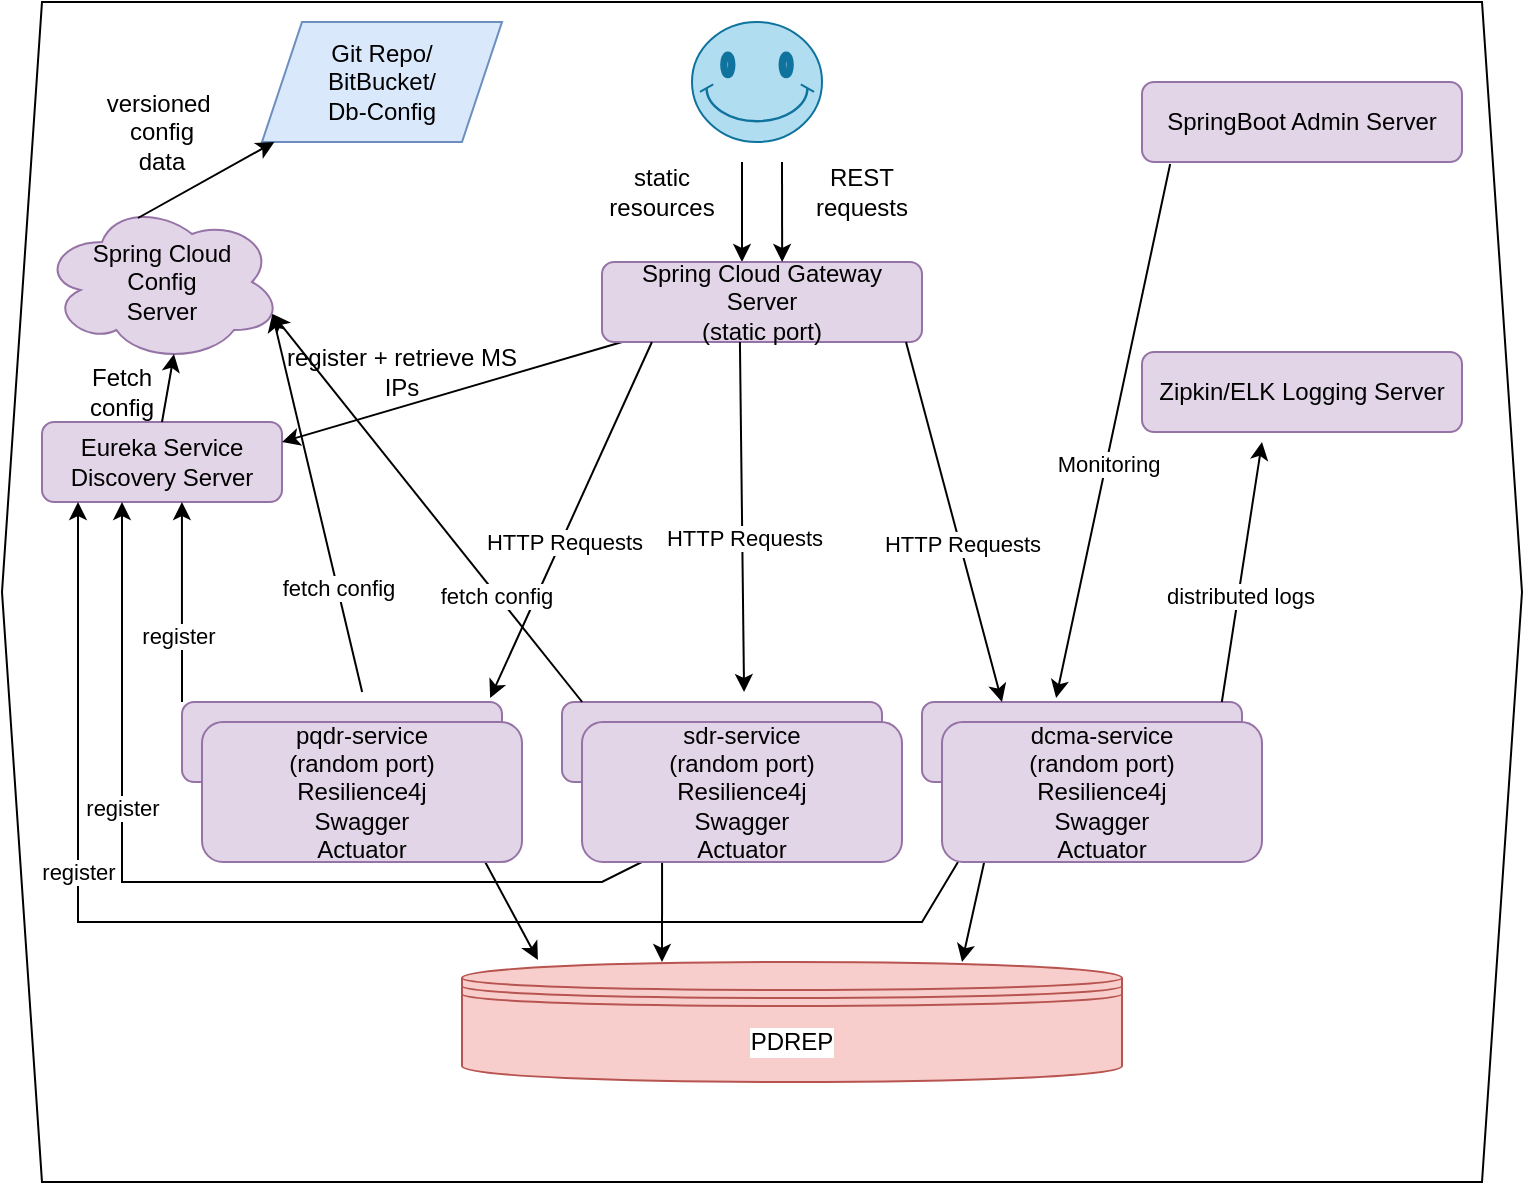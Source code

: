 <mxfile version="15.6.5" type="github"><diagram id="x2xe_Mho7kd1P7UChYdS" name="Page-1"><mxGraphModel dx="786" dy="459" grid="1" gridSize="10" guides="1" tooltips="1" connect="1" arrows="1" fold="1" page="1" pageScale="1" pageWidth="850" pageHeight="1100" math="0" shadow="0"><root><mxCell id="0"/><mxCell id="1" parent="0"/><mxCell id="3S1EtxnYneySJDFZbONI-62" value="" style="shape=hexagon;perimeter=hexagonPerimeter2;whiteSpace=wrap;html=1;fixedSize=1;labelBackgroundColor=default;fillColor=default;strokeColor=default;fontColor=default;" vertex="1" parent="1"><mxGeometry x="30" width="760" height="590" as="geometry"/></mxCell><mxCell id="3S1EtxnYneySJDFZbONI-1" value="" style="verticalLabelPosition=bottom;verticalAlign=top;html=1;shape=mxgraph.basic.smiley;fillColor=#b1ddf0;strokeColor=#10739e;fontColor=default;" vertex="1" parent="1"><mxGeometry x="375" y="10" width="65" height="60" as="geometry"/></mxCell><mxCell id="3S1EtxnYneySJDFZbONI-2" value="" style="endArrow=classic;html=1;rounded=0;fontColor=default;strokeColor=default;labelBackgroundColor=default;" edge="1" parent="1"><mxGeometry width="50" height="50" relative="1" as="geometry"><mxPoint x="400" y="80" as="sourcePoint"/><mxPoint x="400" y="130" as="targetPoint"/></mxGeometry></mxCell><mxCell id="3S1EtxnYneySJDFZbONI-3" value="static resources" style="text;html=1;strokeColor=none;fillColor=none;align=center;verticalAlign=middle;whiteSpace=wrap;rounded=0;fontColor=default;" vertex="1" parent="1"><mxGeometry x="330" y="80" width="60" height="30" as="geometry"/></mxCell><mxCell id="3S1EtxnYneySJDFZbONI-4" value="" style="endArrow=classic;html=1;rounded=0;fontColor=default;strokeColor=default;labelBackgroundColor=default;startArrow=none;" edge="1" parent="1" source="3S1EtxnYneySJDFZbONI-6"><mxGeometry width="50" height="50" relative="1" as="geometry"><mxPoint x="420" y="80" as="sourcePoint"/><mxPoint x="420" y="130" as="targetPoint"/><Array as="points"/></mxGeometry></mxCell><mxCell id="3S1EtxnYneySJDFZbONI-5" value="REST requests" style="text;html=1;strokeColor=none;fillColor=none;align=center;verticalAlign=middle;whiteSpace=wrap;rounded=0;fontColor=default;" vertex="1" parent="1"><mxGeometry x="430" y="80" width="60" height="30" as="geometry"/></mxCell><mxCell id="3S1EtxnYneySJDFZbONI-8" value="Git Repo/&lt;br&gt;BitBucket/&lt;br&gt;Db-Config&lt;br&gt;" style="shape=parallelogram;perimeter=parallelogramPerimeter;whiteSpace=wrap;html=1;fixedSize=1;strokeColor=#6c8ebf;fillColor=#dae8fc;fontColor=default;" vertex="1" parent="1"><mxGeometry x="160" y="10" width="120" height="60" as="geometry"/></mxCell><mxCell id="3S1EtxnYneySJDFZbONI-9" value="Spring Cloud&lt;br&gt;Config&lt;br&gt;Server" style="ellipse;shape=cloud;whiteSpace=wrap;html=1;strokeColor=#9673a6;fillColor=#e1d5e7;fontColor=default;" vertex="1" parent="1"><mxGeometry x="50" y="100" width="120" height="80" as="geometry"/></mxCell><mxCell id="3S1EtxnYneySJDFZbONI-10" value="" style="endArrow=classic;html=1;rounded=0;labelBackgroundColor=default;fontColor=default;strokeColor=default;exitX=0.4;exitY=0.1;exitDx=0;exitDy=0;exitPerimeter=0;" edge="1" parent="1" source="3S1EtxnYneySJDFZbONI-9" target="3S1EtxnYneySJDFZbONI-8"><mxGeometry width="50" height="50" relative="1" as="geometry"><mxPoint x="390" y="200" as="sourcePoint"/><mxPoint x="430" y="159" as="targetPoint"/><Array as="points"/></mxGeometry></mxCell><mxCell id="3S1EtxnYneySJDFZbONI-12" value="Eureka Service Discovery Server" style="rounded=1;whiteSpace=wrap;html=1;strokeColor=#9673a6;fillColor=#e1d5e7;fontColor=default;" vertex="1" parent="1"><mxGeometry x="50" y="210" width="120" height="40" as="geometry"/></mxCell><mxCell id="3S1EtxnYneySJDFZbONI-13" value="" style="endArrow=classic;html=1;rounded=0;labelBackgroundColor=default;fontColor=default;strokeColor=default;entryX=0.55;entryY=0.95;entryDx=0;entryDy=0;entryPerimeter=0;exitX=0.5;exitY=0;exitDx=0;exitDy=0;" edge="1" parent="1" source="3S1EtxnYneySJDFZbONI-12" target="3S1EtxnYneySJDFZbONI-9"><mxGeometry width="50" height="50" relative="1" as="geometry"><mxPoint x="380" y="270" as="sourcePoint"/><mxPoint x="430" y="220" as="targetPoint"/></mxGeometry></mxCell><mxCell id="3S1EtxnYneySJDFZbONI-14" value="versioned&amp;nbsp;&lt;br&gt;config data" style="text;html=1;strokeColor=none;fillColor=none;align=center;verticalAlign=middle;whiteSpace=wrap;rounded=0;fontColor=default;" vertex="1" parent="1"><mxGeometry x="80" y="50" width="60" height="30" as="geometry"/></mxCell><mxCell id="3S1EtxnYneySJDFZbONI-15" value="Fetch config" style="text;html=1;strokeColor=none;fillColor=none;align=center;verticalAlign=middle;whiteSpace=wrap;rounded=0;fontColor=default;" vertex="1" parent="1"><mxGeometry x="60" y="180" width="60" height="30" as="geometry"/></mxCell><mxCell id="3S1EtxnYneySJDFZbONI-16" value="" style="endArrow=classic;html=1;rounded=0;labelBackgroundColor=default;fontColor=default;strokeColor=default;entryX=1;entryY=0.25;entryDx=0;entryDy=0;exitX=0.018;exitY=1;exitDx=0;exitDy=0;exitPerimeter=0;" edge="1" parent="1" target="3S1EtxnYneySJDFZbONI-12"><mxGeometry width="50" height="50" relative="1" as="geometry"><mxPoint x="340.02" y="170" as="sourcePoint"/><mxPoint x="430" y="210" as="targetPoint"/></mxGeometry></mxCell><mxCell id="3S1EtxnYneySJDFZbONI-17" value="register + retrieve MS IPs" style="text;html=1;strokeColor=none;fillColor=none;align=center;verticalAlign=middle;whiteSpace=wrap;rounded=0;fontColor=default;" vertex="1" parent="1"><mxGeometry x="170" y="170" width="120" height="30" as="geometry"/></mxCell><mxCell id="3S1EtxnYneySJDFZbONI-6" value="Spring Cloud Gateway Server&lt;br&gt;(static port)" style="rounded=1;whiteSpace=wrap;html=1;strokeColor=#9673a6;fillColor=#e1d5e7;fontColor=default;" vertex="1" parent="1"><mxGeometry x="330" y="130" width="160" height="40" as="geometry"/></mxCell><mxCell id="3S1EtxnYneySJDFZbONI-19" value="" style="endArrow=classic;html=1;rounded=0;fontColor=default;strokeColor=default;labelBackgroundColor=default;entryX=0.563;entryY=0;entryDx=0;entryDy=0;entryPerimeter=0;" edge="1" parent="1" target="3S1EtxnYneySJDFZbONI-6"><mxGeometry width="50" height="50" relative="1" as="geometry"><mxPoint x="420" y="80" as="sourcePoint"/><mxPoint x="410" y="140" as="targetPoint"/></mxGeometry></mxCell><mxCell id="3S1EtxnYneySJDFZbONI-20" value="" style="rounded=1;whiteSpace=wrap;html=1;strokeColor=#9673a6;fillColor=#e1d5e7;fontColor=default;" vertex="1" parent="1"><mxGeometry x="120" y="350" width="160" height="40" as="geometry"/></mxCell><mxCell id="3S1EtxnYneySJDFZbONI-21" value="" style="rounded=1;whiteSpace=wrap;html=1;strokeColor=#9673a6;fillColor=#e1d5e7;fontColor=default;" vertex="1" parent="1"><mxGeometry x="310" y="350" width="160" height="40" as="geometry"/></mxCell><mxCell id="3S1EtxnYneySJDFZbONI-22" value="" style="rounded=1;whiteSpace=wrap;html=1;strokeColor=#9673a6;fillColor=#e1d5e7;fontColor=default;direction=west;" vertex="1" parent="1"><mxGeometry x="490" y="350" width="160" height="40" as="geometry"/></mxCell><mxCell id="3S1EtxnYneySJDFZbONI-23" value="" style="endArrow=classic;html=1;rounded=0;labelBackgroundColor=default;fontColor=default;strokeColor=default;entryX=0.583;entryY=1;entryDx=0;entryDy=0;exitX=0;exitY=0;exitDx=0;exitDy=0;entryPerimeter=0;" edge="1" parent="1" source="3S1EtxnYneySJDFZbONI-20" target="3S1EtxnYneySJDFZbONI-12"><mxGeometry width="50" height="50" relative="1" as="geometry"><mxPoint x="350.02" y="180" as="sourcePoint"/><mxPoint x="180" y="230" as="targetPoint"/></mxGeometry></mxCell><mxCell id="3S1EtxnYneySJDFZbONI-32" value="register" style="edgeLabel;html=1;align=center;verticalAlign=middle;resizable=0;points=[];fontColor=default;" vertex="1" connectable="0" parent="3S1EtxnYneySJDFZbONI-23"><mxGeometry x="-0.338" y="2" relative="1" as="geometry"><mxPoint as="offset"/></mxGeometry></mxCell><mxCell id="3S1EtxnYneySJDFZbONI-25" value="" style="endArrow=classic;html=1;rounded=0;labelBackgroundColor=default;fontColor=default;strokeColor=default;" edge="1" parent="1"><mxGeometry width="50" height="50" relative="1" as="geometry"><mxPoint x="330" y="420" as="sourcePoint"/><mxPoint x="90" y="250" as="targetPoint"/><Array as="points"><mxPoint x="350" y="430"/><mxPoint x="330" y="440"/><mxPoint x="90" y="440"/></Array></mxGeometry></mxCell><mxCell id="3S1EtxnYneySJDFZbONI-33" value="register" style="edgeLabel;html=1;align=center;verticalAlign=middle;resizable=0;points=[];fontColor=default;" vertex="1" connectable="0" parent="3S1EtxnYneySJDFZbONI-25"><mxGeometry x="0.356" relative="1" as="geometry"><mxPoint as="offset"/></mxGeometry></mxCell><mxCell id="3S1EtxnYneySJDFZbONI-26" value="" style="endArrow=classic;html=1;rounded=0;labelBackgroundColor=default;fontColor=default;strokeColor=default;entryX=0.15;entryY=1;entryDx=0;entryDy=0;startArrow=none;entryPerimeter=0;exitX=0.95;exitY=0;exitDx=0;exitDy=0;exitPerimeter=0;" edge="1" parent="1" source="3S1EtxnYneySJDFZbONI-55" target="3S1EtxnYneySJDFZbONI-12"><mxGeometry width="50" height="50" relative="1" as="geometry"><mxPoint x="520" y="430" as="sourcePoint"/><mxPoint x="159" y="260" as="targetPoint"/><Array as="points"><mxPoint x="490" y="460"/><mxPoint x="68" y="460"/></Array></mxGeometry></mxCell><mxCell id="3S1EtxnYneySJDFZbONI-30" value="register" style="edgeLabel;html=1;align=center;verticalAlign=middle;resizable=0;points=[];fontColor=default;labelBackgroundColor=default;" vertex="1" connectable="0" parent="3S1EtxnYneySJDFZbONI-26"><mxGeometry x="0.445" relative="1" as="geometry"><mxPoint as="offset"/></mxGeometry></mxCell><mxCell id="3S1EtxnYneySJDFZbONI-39" value="" style="endArrow=classic;html=1;rounded=0;labelBackgroundColor=default;fontColor=default;strokeColor=default;exitX=0.156;exitY=1;exitDx=0;exitDy=0;exitPerimeter=0;entryX=0.963;entryY=-0.05;entryDx=0;entryDy=0;entryPerimeter=0;" edge="1" parent="1" source="3S1EtxnYneySJDFZbONI-6" target="3S1EtxnYneySJDFZbONI-20"><mxGeometry width="50" height="50" relative="1" as="geometry"><mxPoint x="380" y="250" as="sourcePoint"/><mxPoint x="430" y="200" as="targetPoint"/></mxGeometry></mxCell><mxCell id="3S1EtxnYneySJDFZbONI-40" value="HTTP Requests" style="edgeLabel;html=1;align=center;verticalAlign=middle;resizable=0;points=[];fontColor=default;" vertex="1" connectable="0" parent="3S1EtxnYneySJDFZbONI-39"><mxGeometry x="0.122" relative="1" as="geometry"><mxPoint x="1" as="offset"/></mxGeometry></mxCell><mxCell id="3S1EtxnYneySJDFZbONI-41" value="" style="endArrow=classic;html=1;rounded=0;labelBackgroundColor=default;fontColor=default;strokeColor=default;exitX=0.431;exitY=1;exitDx=0;exitDy=0;entryX=0.569;entryY=-0.125;entryDx=0;entryDy=0;entryPerimeter=0;exitPerimeter=0;" edge="1" parent="1" source="3S1EtxnYneySJDFZbONI-6" target="3S1EtxnYneySJDFZbONI-21"><mxGeometry width="50" height="50" relative="1" as="geometry"><mxPoint x="364.96" y="180" as="sourcePoint"/><mxPoint x="284.08" y="358" as="targetPoint"/></mxGeometry></mxCell><mxCell id="3S1EtxnYneySJDFZbONI-42" value="HTTP Requests" style="edgeLabel;html=1;align=center;verticalAlign=middle;resizable=0;points=[];fontColor=default;" vertex="1" connectable="0" parent="3S1EtxnYneySJDFZbONI-41"><mxGeometry x="0.122" relative="1" as="geometry"><mxPoint x="1" as="offset"/></mxGeometry></mxCell><mxCell id="3S1EtxnYneySJDFZbONI-43" value="" style="endArrow=classic;html=1;rounded=0;labelBackgroundColor=default;fontColor=default;strokeColor=default;exitX=0.95;exitY=1;exitDx=0;exitDy=0;entryX=0.75;entryY=1;entryDx=0;entryDy=0;exitPerimeter=0;" edge="1" parent="1" source="3S1EtxnYneySJDFZbONI-6" target="3S1EtxnYneySJDFZbONI-22"><mxGeometry width="50" height="50" relative="1" as="geometry"><mxPoint x="408.96" y="180" as="sourcePoint"/><mxPoint x="411.04" y="355" as="targetPoint"/></mxGeometry></mxCell><mxCell id="3S1EtxnYneySJDFZbONI-44" value="HTTP Requests" style="edgeLabel;html=1;align=center;verticalAlign=middle;resizable=0;points=[];fontColor=default;" vertex="1" connectable="0" parent="3S1EtxnYneySJDFZbONI-43"><mxGeometry x="0.122" relative="1" as="geometry"><mxPoint x="1" as="offset"/></mxGeometry></mxCell><mxCell id="3S1EtxnYneySJDFZbONI-45" value="" style="endArrow=classic;html=1;rounded=0;labelBackgroundColor=default;fontColor=default;strokeColor=default;entryX=0.96;entryY=0.7;entryDx=0;entryDy=0;entryPerimeter=0;exitX=0.563;exitY=-0.125;exitDx=0;exitDy=0;exitPerimeter=0;" edge="1" parent="1" source="3S1EtxnYneySJDFZbONI-20" target="3S1EtxnYneySJDFZbONI-9"><mxGeometry width="50" height="50" relative="1" as="geometry"><mxPoint x="380" y="250" as="sourcePoint"/><mxPoint x="430" y="200" as="targetPoint"/></mxGeometry></mxCell><mxCell id="3S1EtxnYneySJDFZbONI-46" value="fetch config" style="edgeLabel;html=1;align=center;verticalAlign=middle;resizable=0;points=[];fontColor=default;" vertex="1" connectable="0" parent="3S1EtxnYneySJDFZbONI-45"><mxGeometry x="-0.438" relative="1" as="geometry"><mxPoint y="1" as="offset"/></mxGeometry></mxCell><mxCell id="3S1EtxnYneySJDFZbONI-47" value="" style="endArrow=classic;html=1;rounded=0;labelBackgroundColor=default;fontColor=default;strokeColor=default;entryX=0.96;entryY=0.7;entryDx=0;entryDy=0;entryPerimeter=0;exitX=0.063;exitY=0;exitDx=0;exitDy=0;exitPerimeter=0;" edge="1" parent="1" source="3S1EtxnYneySJDFZbONI-21" target="3S1EtxnYneySJDFZbONI-9"><mxGeometry width="50" height="50" relative="1" as="geometry"><mxPoint x="320" y="340" as="sourcePoint"/><mxPoint x="175.2" y="166" as="targetPoint"/></mxGeometry></mxCell><mxCell id="3S1EtxnYneySJDFZbONI-48" value="fetch config" style="edgeLabel;html=1;align=center;verticalAlign=middle;resizable=0;points=[];fontColor=default;" vertex="1" connectable="0" parent="3S1EtxnYneySJDFZbONI-47"><mxGeometry x="-0.438" relative="1" as="geometry"><mxPoint y="1" as="offset"/></mxGeometry></mxCell><mxCell id="3S1EtxnYneySJDFZbONI-49" value="SpringBoot Admin Server" style="rounded=1;whiteSpace=wrap;html=1;strokeColor=#9673a6;fillColor=#e1d5e7;fontColor=default;" vertex="1" parent="1"><mxGeometry x="600" y="40" width="160" height="40" as="geometry"/></mxCell><mxCell id="3S1EtxnYneySJDFZbONI-50" value="Zipkin/ELK Logging Server" style="rounded=1;whiteSpace=wrap;html=1;strokeColor=#9673a6;fillColor=#e1d5e7;fontColor=default;" vertex="1" parent="1"><mxGeometry x="600" y="175" width="160" height="40" as="geometry"/></mxCell><mxCell id="3S1EtxnYneySJDFZbONI-51" value="PDREP" style="shape=datastore;whiteSpace=wrap;html=1;labelBackgroundColor=default;strokeColor=#b85450;fillColor=#f8cecc;fontColor=default;" vertex="1" parent="1"><mxGeometry x="260" y="480" width="330" height="60" as="geometry"/></mxCell><mxCell id="3S1EtxnYneySJDFZbONI-52" value="" style="endArrow=classic;html=1;rounded=0;labelBackgroundColor=default;fontColor=default;strokeColor=default;exitX=0.813;exitY=1;exitDx=0;exitDy=0;exitPerimeter=0;entryX=0.115;entryY=-0.017;entryDx=0;entryDy=0;entryPerimeter=0;" edge="1" parent="1" source="3S1EtxnYneySJDFZbONI-20" target="3S1EtxnYneySJDFZbONI-51"><mxGeometry width="50" height="50" relative="1" as="geometry"><mxPoint x="380" y="460" as="sourcePoint"/><mxPoint x="430" y="410" as="targetPoint"/></mxGeometry></mxCell><mxCell id="3S1EtxnYneySJDFZbONI-53" value="" style="endArrow=classic;html=1;rounded=0;labelBackgroundColor=default;fontColor=default;strokeColor=default;exitX=0.313;exitY=1;exitDx=0;exitDy=0;exitPerimeter=0;" edge="1" parent="1" source="3S1EtxnYneySJDFZbONI-21"><mxGeometry width="50" height="50" relative="1" as="geometry"><mxPoint x="260.08" y="400" as="sourcePoint"/><mxPoint x="360" y="480" as="targetPoint"/></mxGeometry></mxCell><mxCell id="3S1EtxnYneySJDFZbONI-54" value="" style="endArrow=classic;html=1;rounded=0;labelBackgroundColor=default;fontColor=default;strokeColor=default;exitX=0.75;exitY=0;exitDx=0;exitDy=0;" edge="1" parent="1" source="3S1EtxnYneySJDFZbONI-22"><mxGeometry width="50" height="50" relative="1" as="geometry"><mxPoint x="370.08" y="400" as="sourcePoint"/><mxPoint x="510" y="480" as="targetPoint"/></mxGeometry></mxCell><mxCell id="3S1EtxnYneySJDFZbONI-55" value="dcma-service&lt;br&gt;(random port)&lt;br&gt;Resilience4j&lt;br&gt;Swagger&lt;br&gt;Actuator" style="rounded=1;whiteSpace=wrap;html=1;strokeColor=#9673a6;fillColor=#e1d5e7;fontColor=default;direction=west;" vertex="1" parent="1"><mxGeometry x="500" y="360" width="160" height="70" as="geometry"/></mxCell><mxCell id="3S1EtxnYneySJDFZbONI-56" value="sdr-service&lt;br&gt;(random port)&lt;br&gt;Resilience4j&lt;br&gt;Swagger&lt;br&gt;Actuator" style="rounded=1;whiteSpace=wrap;html=1;strokeColor=#9673a6;fillColor=#e1d5e7;fontColor=default;" vertex="1" parent="1"><mxGeometry x="320" y="360" width="160" height="70" as="geometry"/></mxCell><mxCell id="3S1EtxnYneySJDFZbONI-57" value="pqdr-service&lt;br&gt;(random port)&lt;br&gt;Resilience4j&lt;br&gt;Swagger&lt;br&gt;Actuator" style="rounded=1;whiteSpace=wrap;html=1;strokeColor=#9673a6;fillColor=#e1d5e7;fontColor=default;" vertex="1" parent="1"><mxGeometry x="130" y="360" width="160" height="70" as="geometry"/></mxCell><mxCell id="3S1EtxnYneySJDFZbONI-58" value="" style="endArrow=classic;html=1;rounded=0;labelBackgroundColor=default;fontColor=default;strokeColor=default;entryX=0.375;entryY=1.125;entryDx=0;entryDy=0;entryPerimeter=0;exitX=0.063;exitY=1;exitDx=0;exitDy=0;exitPerimeter=0;" edge="1" parent="1" source="3S1EtxnYneySJDFZbONI-22" target="3S1EtxnYneySJDFZbONI-50"><mxGeometry width="50" height="50" relative="1" as="geometry"><mxPoint x="380" y="280" as="sourcePoint"/><mxPoint x="430" y="230" as="targetPoint"/></mxGeometry></mxCell><mxCell id="3S1EtxnYneySJDFZbONI-59" value="distributed logs" style="edgeLabel;html=1;align=center;verticalAlign=middle;resizable=0;points=[];fontColor=default;" vertex="1" connectable="0" parent="3S1EtxnYneySJDFZbONI-58"><mxGeometry x="-0.182" y="-1" relative="1" as="geometry"><mxPoint as="offset"/></mxGeometry></mxCell><mxCell id="3S1EtxnYneySJDFZbONI-60" value="" style="endArrow=classic;html=1;rounded=0;labelBackgroundColor=default;fontColor=default;strokeColor=default;exitX=0.088;exitY=1.025;exitDx=0;exitDy=0;entryX=0.581;entryY=1.05;entryDx=0;entryDy=0;exitPerimeter=0;entryPerimeter=0;" edge="1" parent="1" source="3S1EtxnYneySJDFZbONI-49" target="3S1EtxnYneySJDFZbONI-22"><mxGeometry width="50" height="50" relative="1" as="geometry"><mxPoint x="492" y="180" as="sourcePoint"/><mxPoint x="540" y="360" as="targetPoint"/></mxGeometry></mxCell><mxCell id="3S1EtxnYneySJDFZbONI-61" value="Monitoring" style="edgeLabel;html=1;align=center;verticalAlign=middle;resizable=0;points=[];fontColor=default;" vertex="1" connectable="0" parent="3S1EtxnYneySJDFZbONI-60"><mxGeometry x="0.122" relative="1" as="geometry"><mxPoint x="1" as="offset"/></mxGeometry></mxCell></root></mxGraphModel></diagram></mxfile>